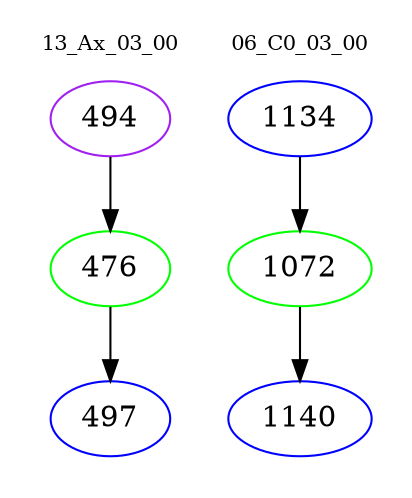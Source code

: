 digraph{
subgraph cluster_0 {
color = white
label = "13_Ax_03_00";
fontsize=10;
T0_494 [label="494", color="purple"]
T0_494 -> T0_476 [color="black"]
T0_476 [label="476", color="green"]
T0_476 -> T0_497 [color="black"]
T0_497 [label="497", color="blue"]
}
subgraph cluster_1 {
color = white
label = "06_C0_03_00";
fontsize=10;
T1_1134 [label="1134", color="blue"]
T1_1134 -> T1_1072 [color="black"]
T1_1072 [label="1072", color="green"]
T1_1072 -> T1_1140 [color="black"]
T1_1140 [label="1140", color="blue"]
}
}
